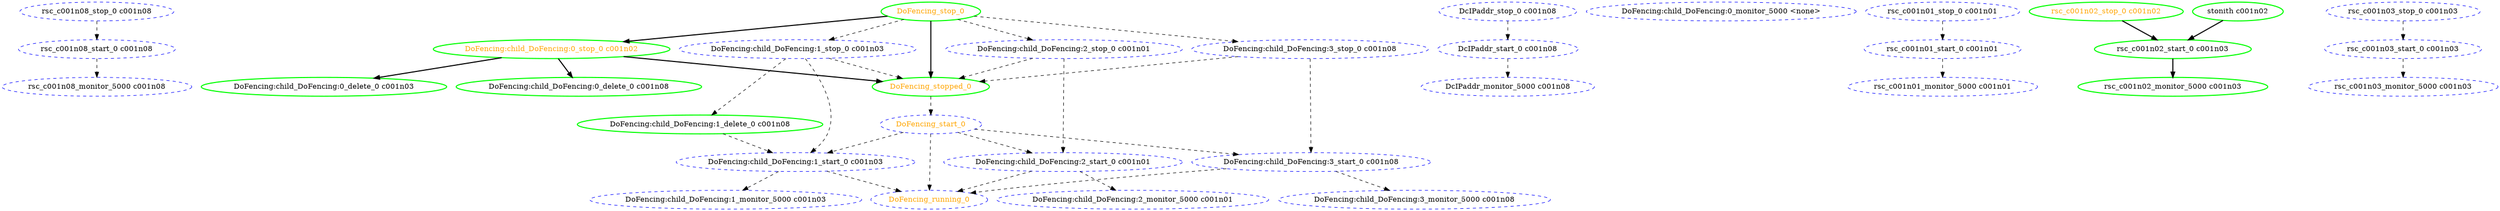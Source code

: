 digraph "g" {
	size = "30,30"
"rsc_c001n08_monitor_5000 c001n08" [ style="dashed" color="blue" fontcolor="black" ]
"DoFencing:child_DoFencing:0_delete_0 c001n08" [ style=bold color="green" fontcolor="black" ]
"DoFencing:child_DoFencing:1_monitor_5000 c001n03" [ style="dashed" color="blue" fontcolor="black" ]
"DoFencing:child_DoFencing:1_delete_0 c001n08" [ style=bold color="green" fontcolor="black" ]
"DcIPaddr_monitor_5000 c001n08" [ style="dashed" color="blue" fontcolor="black" ]
"DoFencing:child_DoFencing:3_monitor_5000 c001n08" [ style="dashed" color="blue" fontcolor="black" ]
"DoFencing:child_DoFencing:0_monitor_5000 <none>" [ style="dashed" color="blue" fontcolor="black" ]
"rsc_c001n01_monitor_5000 c001n01" [ style="dashed" color="blue" fontcolor="black" ]
"rsc_c001n02_monitor_5000 c001n03" [ style=bold color="green" fontcolor="black" ]
"DoFencing:child_DoFencing:2_monitor_5000 c001n01" [ style="dashed" color="blue" fontcolor="black" ]
"DoFencing:child_DoFencing:0_delete_0 c001n03" [ style=bold color="green" fontcolor="black" ]
"rsc_c001n03_monitor_5000 c001n03" [ style="dashed" color="blue" fontcolor="black" ]
"DcIPaddr_stop_0 c001n08" [ style="dashed" color="blue" fontcolor="black" ]
"DcIPaddr_start_0 c001n08" [ style="dashed" color="blue" fontcolor="black" ]
"rsc_c001n08_stop_0 c001n08" [ style="dashed" color="blue" fontcolor="black" ]
"rsc_c001n08_start_0 c001n08" [ style="dashed" color="blue" fontcolor="black" ]
"rsc_c001n02_stop_0 c001n02" [ style=bold color="green" fontcolor="orange" ]
"rsc_c001n02_start_0 c001n03" [ style=bold color="green" fontcolor="black" ]
"rsc_c001n03_stop_0 c001n03" [ style="dashed" color="blue" fontcolor="black" ]
"rsc_c001n03_start_0 c001n03" [ style="dashed" color="blue" fontcolor="black" ]
"rsc_c001n01_stop_0 c001n01" [ style="dashed" color="blue" fontcolor="black" ]
"rsc_c001n01_start_0 c001n01" [ style="dashed" color="blue" fontcolor="black" ]
"DoFencing:child_DoFencing:0_stop_0 c001n02" [ style=bold color="green" fontcolor="orange" ]
"DoFencing:child_DoFencing:1_stop_0 c001n03" [ style="dashed" color="blue" fontcolor="black" ]
"DoFencing:child_DoFencing:1_start_0 c001n03" [ style="dashed" color="blue" fontcolor="black" ]
"DoFencing:child_DoFencing:2_stop_0 c001n01" [ style="dashed" color="blue" fontcolor="black" ]
"DoFencing:child_DoFencing:2_start_0 c001n01" [ style="dashed" color="blue" fontcolor="black" ]
"DoFencing:child_DoFencing:3_stop_0 c001n08" [ style="dashed" color="blue" fontcolor="black" ]
"DoFencing:child_DoFencing:3_start_0 c001n08" [ style="dashed" color="blue" fontcolor="black" ]
"DoFencing_start_0" [ style="dashed" color="blue" fontcolor="orange" ]
"DoFencing_running_0" [ style="dashed" color="blue" fontcolor="orange" ]
"DoFencing_stop_0" [ style=bold color="green" fontcolor="orange" ]
"DoFencing_stopped_0" [ style=bold color="green" fontcolor="orange" ]
"stonith c001n02" [ style=bold color="green" fontcolor="black" ]
"rsc_c001n08_start_0 c001n08" -> "rsc_c001n08_monitor_5000 c001n08" [ style = dashed]
"DoFencing:child_DoFencing:0_stop_0 c001n02" -> "DoFencing:child_DoFencing:0_delete_0 c001n08" [ style = bold]
"DoFencing:child_DoFencing:1_start_0 c001n03" -> "DoFencing:child_DoFencing:1_monitor_5000 c001n03" [ style = dashed]
"DoFencing:child_DoFencing:1_stop_0 c001n03" -> "DoFencing:child_DoFencing:1_delete_0 c001n08" [ style = dashed]
"DcIPaddr_start_0 c001n08" -> "DcIPaddr_monitor_5000 c001n08" [ style = dashed]
"DoFencing:child_DoFencing:3_start_0 c001n08" -> "DoFencing:child_DoFencing:3_monitor_5000 c001n08" [ style = dashed]
"rsc_c001n01_start_0 c001n01" -> "rsc_c001n01_monitor_5000 c001n01" [ style = dashed]
"rsc_c001n02_start_0 c001n03" -> "rsc_c001n02_monitor_5000 c001n03" [ style = bold]
"DoFencing:child_DoFencing:2_start_0 c001n01" -> "DoFencing:child_DoFencing:2_monitor_5000 c001n01" [ style = dashed]
"DoFencing:child_DoFencing:0_stop_0 c001n02" -> "DoFencing:child_DoFencing:0_delete_0 c001n03" [ style = bold]
"rsc_c001n03_start_0 c001n03" -> "rsc_c001n03_monitor_5000 c001n03" [ style = dashed]
"DcIPaddr_stop_0 c001n08" -> "DcIPaddr_start_0 c001n08" [ style = dashed]
"rsc_c001n08_stop_0 c001n08" -> "rsc_c001n08_start_0 c001n08" [ style = dashed]
"rsc_c001n02_stop_0 c001n02" -> "rsc_c001n02_start_0 c001n03" [ style = bold]
"stonith c001n02" -> "rsc_c001n02_start_0 c001n03" [ style = bold]
"rsc_c001n03_stop_0 c001n03" -> "rsc_c001n03_start_0 c001n03" [ style = dashed]
"rsc_c001n01_stop_0 c001n01" -> "rsc_c001n01_start_0 c001n01" [ style = dashed]
"DoFencing_stop_0" -> "DoFencing:child_DoFencing:0_stop_0 c001n02" [ style = bold]
"DoFencing_stop_0" -> "DoFencing:child_DoFencing:1_stop_0 c001n03" [ style = dashed]
"DoFencing:child_DoFencing:1_delete_0 c001n08" -> "DoFencing:child_DoFencing:1_start_0 c001n03" [ style = dashed]
"DoFencing:child_DoFencing:1_stop_0 c001n03" -> "DoFencing:child_DoFencing:1_start_0 c001n03" [ style = dashed]
"DoFencing_start_0" -> "DoFencing:child_DoFencing:1_start_0 c001n03" [ style = dashed]
"DoFencing_stop_0" -> "DoFencing:child_DoFencing:2_stop_0 c001n01" [ style = dashed]
"DoFencing:child_DoFencing:2_stop_0 c001n01" -> "DoFencing:child_DoFencing:2_start_0 c001n01" [ style = dashed]
"DoFencing_start_0" -> "DoFencing:child_DoFencing:2_start_0 c001n01" [ style = dashed]
"DoFencing_stop_0" -> "DoFencing:child_DoFencing:3_stop_0 c001n08" [ style = dashed]
"DoFencing:child_DoFencing:3_stop_0 c001n08" -> "DoFencing:child_DoFencing:3_start_0 c001n08" [ style = dashed]
"DoFencing_start_0" -> "DoFencing:child_DoFencing:3_start_0 c001n08" [ style = dashed]
"DoFencing_stopped_0" -> "DoFencing_start_0" [ style = dashed]
"DoFencing_start_0" -> "DoFencing_running_0" [ style = dashed]
"DoFencing:child_DoFencing:1_start_0 c001n03" -> "DoFencing_running_0" [ style = dashed]
"DoFencing:child_DoFencing:2_start_0 c001n01" -> "DoFencing_running_0" [ style = dashed]
"DoFencing:child_DoFencing:3_start_0 c001n08" -> "DoFencing_running_0" [ style = dashed]
"DoFencing:child_DoFencing:0_stop_0 c001n02" -> "DoFencing_stopped_0" [ style = bold]
"DoFencing:child_DoFencing:1_stop_0 c001n03" -> "DoFencing_stopped_0" [ style = dashed]
"DoFencing:child_DoFencing:2_stop_0 c001n01" -> "DoFencing_stopped_0" [ style = dashed]
"DoFencing:child_DoFencing:3_stop_0 c001n08" -> "DoFencing_stopped_0" [ style = dashed]
"DoFencing_stop_0" -> "DoFencing_stopped_0" [ style = bold]
}
